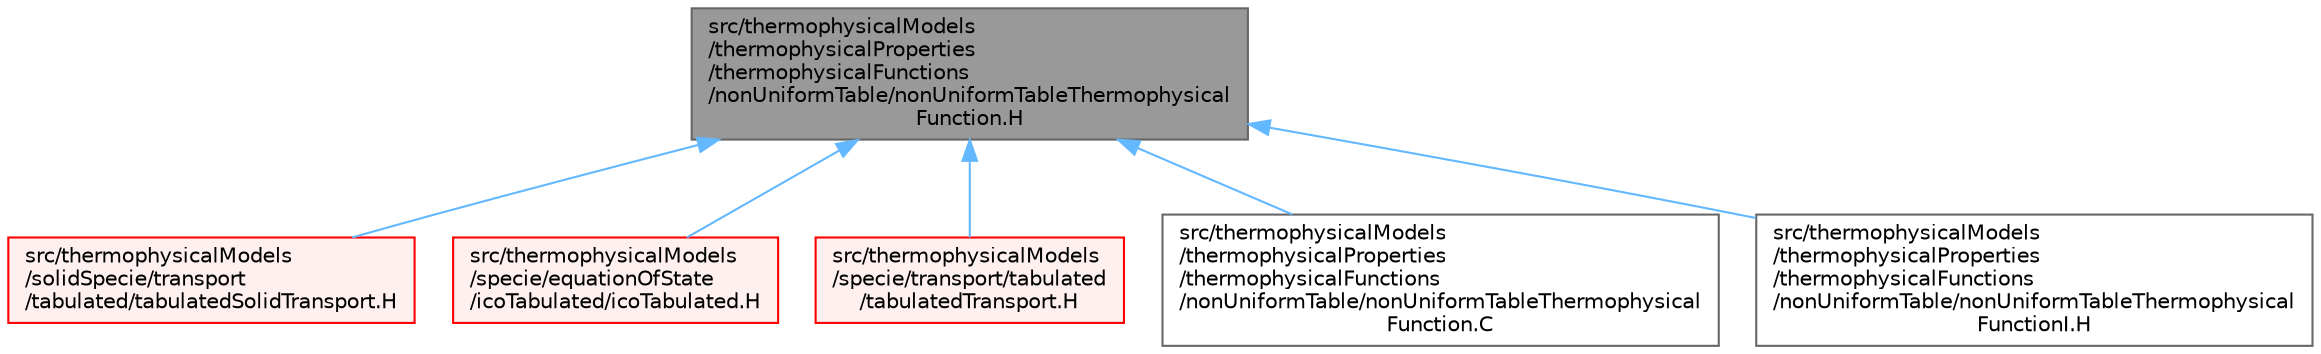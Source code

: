 digraph "src/thermophysicalModels/thermophysicalProperties/thermophysicalFunctions/nonUniformTable/nonUniformTableThermophysicalFunction.H"
{
 // LATEX_PDF_SIZE
  bgcolor="transparent";
  edge [fontname=Helvetica,fontsize=10,labelfontname=Helvetica,labelfontsize=10];
  node [fontname=Helvetica,fontsize=10,shape=box,height=0.2,width=0.4];
  Node1 [id="Node000001",label="src/thermophysicalModels\l/thermophysicalProperties\l/thermophysicalFunctions\l/nonUniformTable/nonUniformTableThermophysical\lFunction.H",height=0.2,width=0.4,color="gray40", fillcolor="grey60", style="filled", fontcolor="black",tooltip=" "];
  Node1 -> Node2 [id="edge1_Node000001_Node000002",dir="back",color="steelblue1",style="solid",tooltip=" "];
  Node2 [id="Node000002",label="src/thermophysicalModels\l/solidSpecie/transport\l/tabulated/tabulatedSolidTransport.H",height=0.2,width=0.4,color="red", fillcolor="#FFF0F0", style="filled",URL="$tabulatedSolidTransport_8H.html",tooltip=" "];
  Node1 -> Node14 [id="edge2_Node000001_Node000014",dir="back",color="steelblue1",style="solid",tooltip=" "];
  Node14 [id="Node000014",label="src/thermophysicalModels\l/specie/equationOfState\l/icoTabulated/icoTabulated.H",height=0.2,width=0.4,color="red", fillcolor="#FFF0F0", style="filled",URL="$icoTabulated_8H.html",tooltip=" "];
  Node1 -> Node41 [id="edge3_Node000001_Node000041",dir="back",color="steelblue1",style="solid",tooltip=" "];
  Node41 [id="Node000041",label="src/thermophysicalModels\l/specie/transport/tabulated\l/tabulatedTransport.H",height=0.2,width=0.4,color="red", fillcolor="#FFF0F0", style="filled",URL="$tabulatedTransport_8H.html",tooltip=" "];
  Node1 -> Node43 [id="edge4_Node000001_Node000043",dir="back",color="steelblue1",style="solid",tooltip=" "];
  Node43 [id="Node000043",label="src/thermophysicalModels\l/thermophysicalProperties\l/thermophysicalFunctions\l/nonUniformTable/nonUniformTableThermophysical\lFunction.C",height=0.2,width=0.4,color="grey40", fillcolor="white", style="filled",URL="$nonUniformTableThermophysicalFunction_8C.html",tooltip=" "];
  Node1 -> Node44 [id="edge5_Node000001_Node000044",dir="back",color="steelblue1",style="solid",tooltip=" "];
  Node44 [id="Node000044",label="src/thermophysicalModels\l/thermophysicalProperties\l/thermophysicalFunctions\l/nonUniformTable/nonUniformTableThermophysical\lFunctionI.H",height=0.2,width=0.4,color="grey40", fillcolor="white", style="filled",URL="$nonUniformTableThermophysicalFunctionI_8H.html",tooltip=" "];
}

